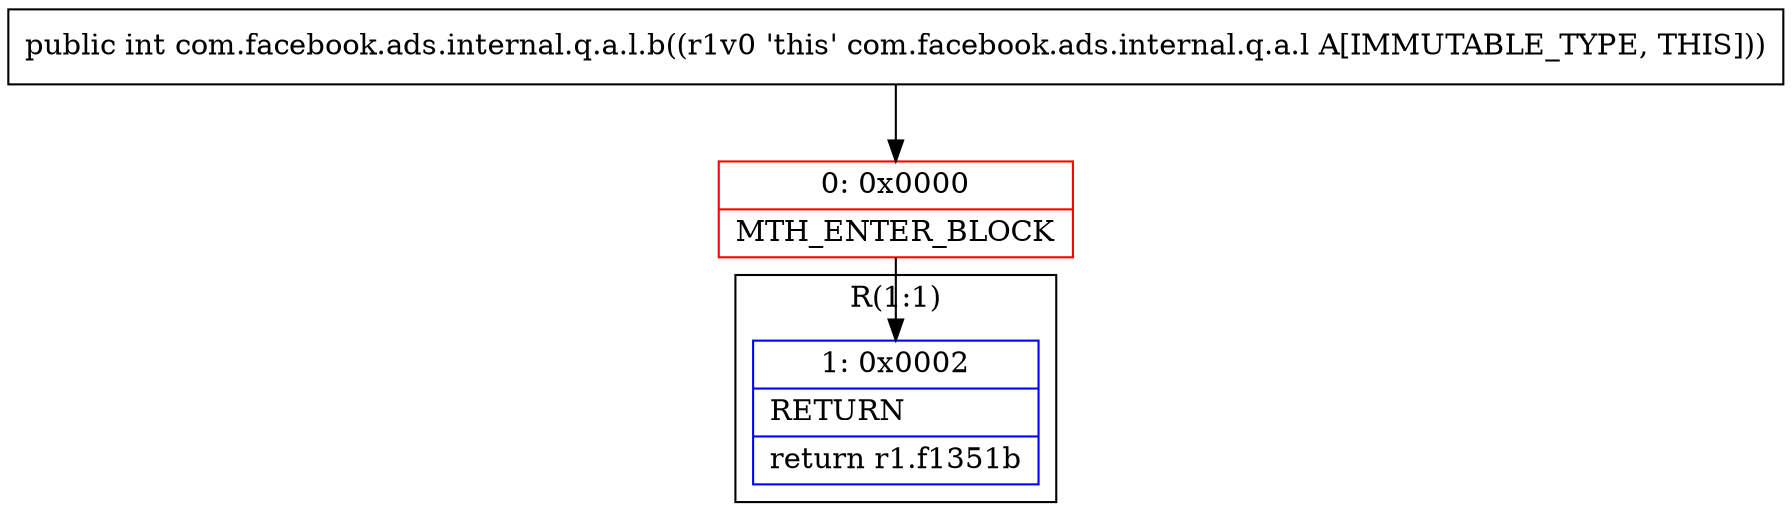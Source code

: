 digraph "CFG forcom.facebook.ads.internal.q.a.l.b()I" {
subgraph cluster_Region_378845235 {
label = "R(1:1)";
node [shape=record,color=blue];
Node_1 [shape=record,label="{1\:\ 0x0002|RETURN\l|return r1.f1351b\l}"];
}
Node_0 [shape=record,color=red,label="{0\:\ 0x0000|MTH_ENTER_BLOCK\l}"];
MethodNode[shape=record,label="{public int com.facebook.ads.internal.q.a.l.b((r1v0 'this' com.facebook.ads.internal.q.a.l A[IMMUTABLE_TYPE, THIS])) }"];
MethodNode -> Node_0;
Node_0 -> Node_1;
}

